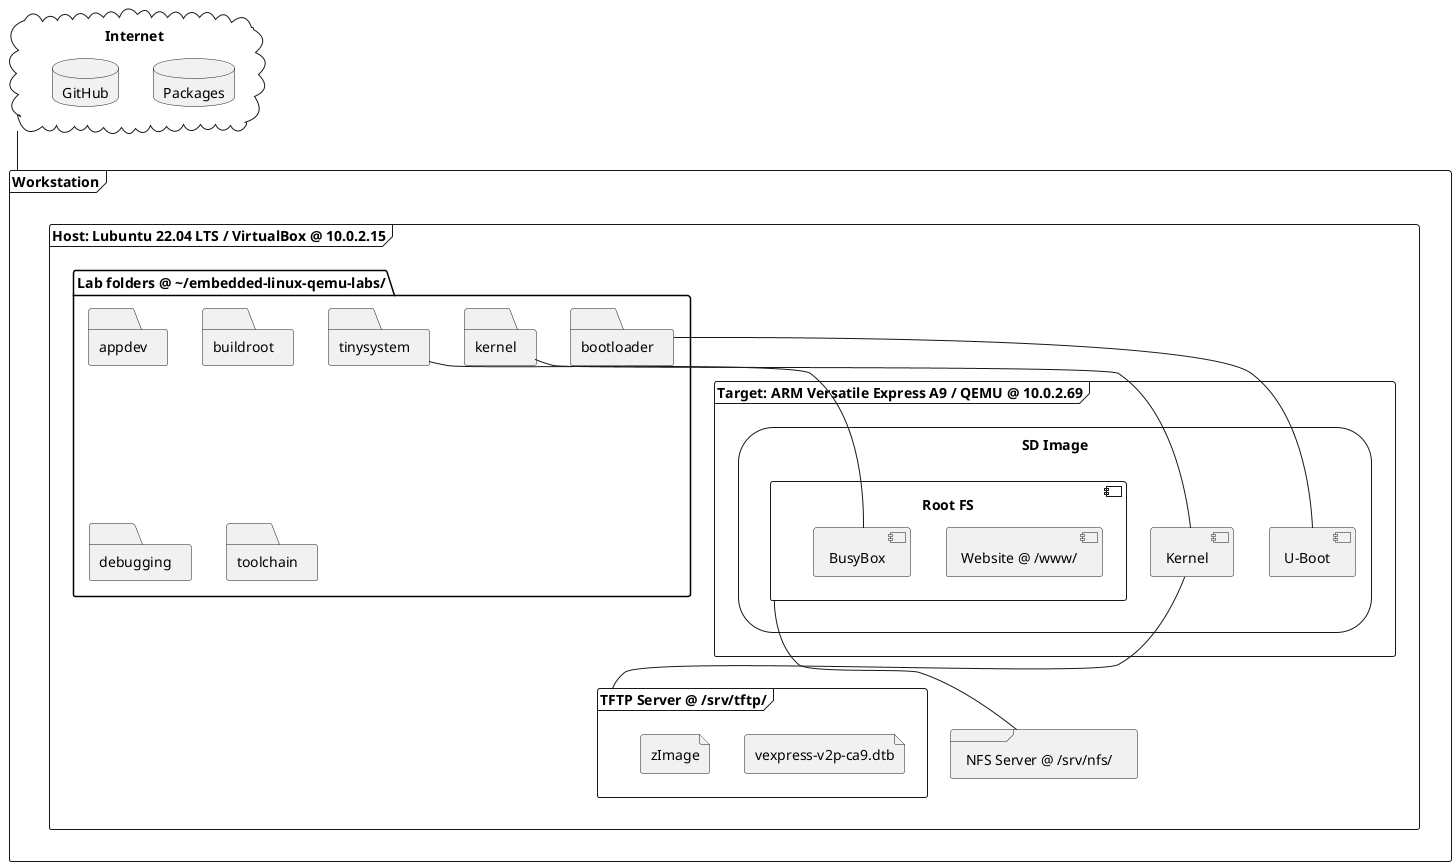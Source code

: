 @startuml Deployment

cloud Internet {
    database Packages
    database GitHub
}

frame "Workstation" as HostMachine {

    frame "Host: Lubuntu 22.04 LTS / VirtualBox @ 10.0.2.15" as VirtualBox {

        folder "Lab folders @ \~/embedded-linux-qemu-labs/" as Labs {
            folder "appdev" as LAB_appdev
            folder "bootloader" as LAB_bootloader
            folder "buildroot" as LAB_buildroot
            folder "debugging" as LAB_debugging
            folder "kernel" as LAB_kernel
            folder "tinysystem" as LAB_tinysystem
            folder "toolchain" as LAB_toolchain
        }

        frame "TFTP Server @ /srv/tftp/" as TFTPServer {
            file "zImage" as TFTP_zImage
            file "vexpress-v2p-ca9.dtb" as TFTP_DTB
        }

        frame "NFS Server @ /srv/nfs/" as NFSServer {
        }

        frame "Target: ARM Versatile Express A9 / QEMU @ 10.0.2.69" as TargetMachine {

            storage "SD Image" as SD {
                component "U-Boot" as Bootloader
                component "Kernel" as Kernel
                component "Root FS" as RootFS {
                    component "BusyBox" as BusyBox
                    component "Website @ /www/" as WebSite
                }
            }
        }
    }
}

HostMachine -up- Internet
Kernel -- TFTPServer
RootFS -- NFSServer

LAB_bootloader -- Bootloader
LAB_kernel -- Kernel
LAB_tinysystem -- BusyBox

' Layout constraints

BusyBox -[hidden]ri- WebSite

TFTP_zImage -[hidden]ri- TFTP_DTB

Bootloader -[hidden]ri- Kernel
Kernel -[hidden]ri- RootFS

@enduml
